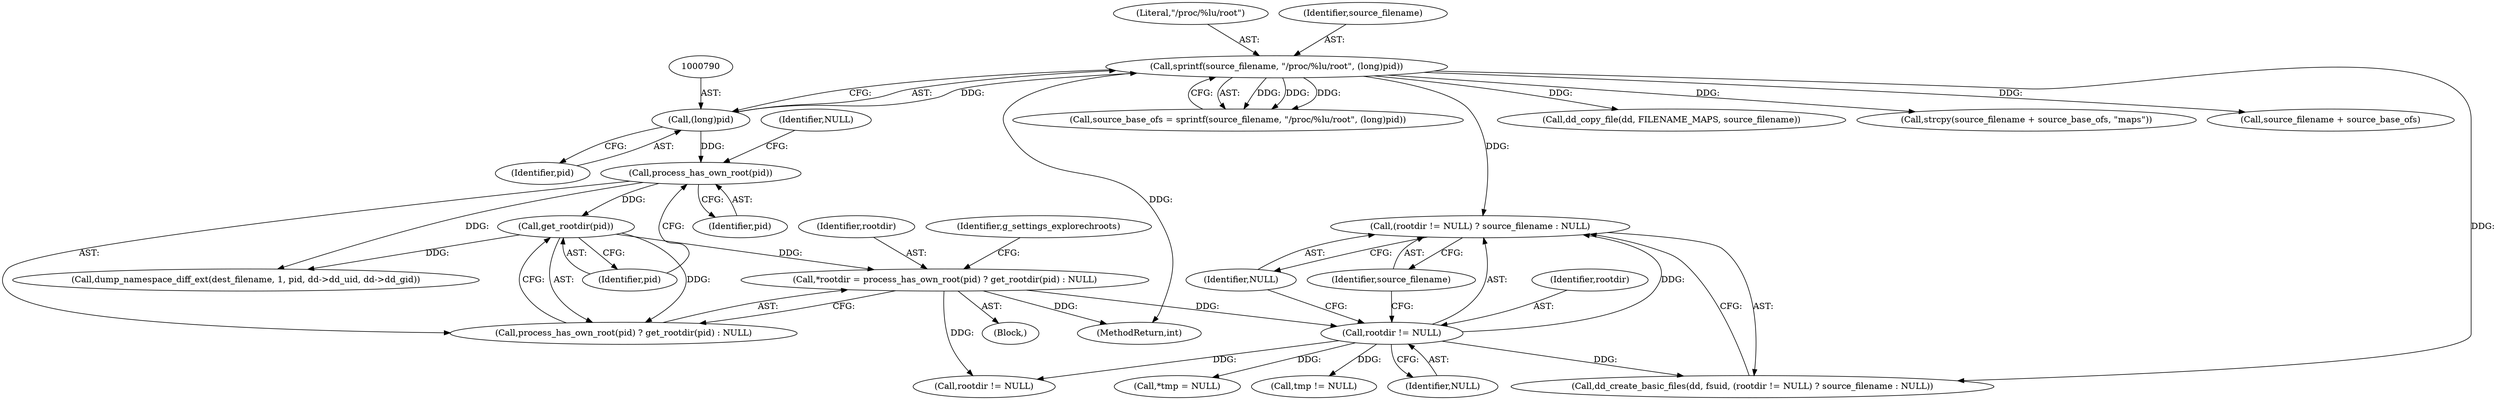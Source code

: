 digraph "0_abrt_3c1b60cfa62d39e5fff5a53a5bc53dae189e740e@pointer" {
"1000811" [label="(Call,(rootdir != NULL) ? source_filename : NULL)"];
"1000786" [label="(Call,sprintf(source_filename, \"/proc/%lu/root\", (long)pid))"];
"1000789" [label="(Call,(long)pid)"];
"1000812" [label="(Call,rootdir != NULL)"];
"1000797" [label="(Call,*rootdir = process_has_own_root(pid) ? get_rootdir(pid) : NULL)"];
"1000802" [label="(Call,get_rootdir(pid))"];
"1000800" [label="(Call,process_has_own_root(pid))"];
"1000788" [label="(Literal,\"/proc/%lu/root\")"];
"1000799" [label="(Call,process_has_own_root(pid) ? get_rootdir(pid) : NULL)"];
"1000803" [label="(Identifier,pid)"];
"1000781" [label="(Block,)"];
"1000801" [label="(Identifier,pid)"];
"1000784" [label="(Call,source_base_ofs = sprintf(source_filename, \"/proc/%lu/root\", (long)pid))"];
"1000789" [label="(Call,(long)pid)"];
"1000816" [label="(Identifier,NULL)"];
"1000813" [label="(Identifier,rootdir)"];
"1000815" [label="(Identifier,source_filename)"];
"1000811" [label="(Call,(rootdir != NULL) ? source_filename : NULL)"];
"1000800" [label="(Call,process_has_own_root(pid))"];
"1000895" [label="(Call,dump_namespace_diff_ext(dest_filename, 1, pid, dd->dd_uid, dd->dd_gid))"];
"1000798" [label="(Identifier,rootdir)"];
"1000917" [label="(Call,tmp != NULL)"];
"1000814" [label="(Identifier,NULL)"];
"1000806" [label="(Identifier,g_settings_explorechroots)"];
"1000804" [label="(Identifier,NULL)"];
"1000802" [label="(Call,get_rootdir(pid))"];
"1000808" [label="(Call,dd_create_basic_files(dd, fsuid, (rootdir != NULL) ? source_filename : NULL))"];
"1000844" [label="(Call,dd_copy_file(dd, FILENAME_MAPS, source_filename))"];
"1000797" [label="(Call,*rootdir = process_has_own_root(pid) ? get_rootdir(pid) : NULL)"];
"1000908" [label="(Call,*tmp = NULL)"];
"1000786" [label="(Call,sprintf(source_filename, \"/proc/%lu/root\", (long)pid))"];
"1000839" [label="(Call,strcpy(source_filename + source_base_ofs, \"maps\"))"];
"1000840" [label="(Call,source_filename + source_base_ofs)"];
"1000812" [label="(Call,rootdir != NULL)"];
"1000787" [label="(Identifier,source_filename)"];
"1000950" [label="(Call,rootdir != NULL)"];
"1000791" [label="(Identifier,pid)"];
"1001445" [label="(MethodReturn,int)"];
"1000811" -> "1000808"  [label="AST: "];
"1000811" -> "1000815"  [label="CFG: "];
"1000811" -> "1000816"  [label="CFG: "];
"1000812" -> "1000811"  [label="AST: "];
"1000815" -> "1000811"  [label="AST: "];
"1000816" -> "1000811"  [label="AST: "];
"1000808" -> "1000811"  [label="CFG: "];
"1000786" -> "1000811"  [label="DDG: "];
"1000812" -> "1000811"  [label="DDG: "];
"1000786" -> "1000784"  [label="AST: "];
"1000786" -> "1000789"  [label="CFG: "];
"1000787" -> "1000786"  [label="AST: "];
"1000788" -> "1000786"  [label="AST: "];
"1000789" -> "1000786"  [label="AST: "];
"1000784" -> "1000786"  [label="CFG: "];
"1000786" -> "1001445"  [label="DDG: "];
"1000786" -> "1000784"  [label="DDG: "];
"1000786" -> "1000784"  [label="DDG: "];
"1000786" -> "1000784"  [label="DDG: "];
"1000789" -> "1000786"  [label="DDG: "];
"1000786" -> "1000808"  [label="DDG: "];
"1000786" -> "1000839"  [label="DDG: "];
"1000786" -> "1000840"  [label="DDG: "];
"1000786" -> "1000844"  [label="DDG: "];
"1000789" -> "1000791"  [label="CFG: "];
"1000790" -> "1000789"  [label="AST: "];
"1000791" -> "1000789"  [label="AST: "];
"1000789" -> "1000800"  [label="DDG: "];
"1000812" -> "1000814"  [label="CFG: "];
"1000813" -> "1000812"  [label="AST: "];
"1000814" -> "1000812"  [label="AST: "];
"1000815" -> "1000812"  [label="CFG: "];
"1000816" -> "1000812"  [label="CFG: "];
"1000812" -> "1000808"  [label="DDG: "];
"1000797" -> "1000812"  [label="DDG: "];
"1000812" -> "1000908"  [label="DDG: "];
"1000812" -> "1000917"  [label="DDG: "];
"1000812" -> "1000950"  [label="DDG: "];
"1000797" -> "1000781"  [label="AST: "];
"1000797" -> "1000799"  [label="CFG: "];
"1000798" -> "1000797"  [label="AST: "];
"1000799" -> "1000797"  [label="AST: "];
"1000806" -> "1000797"  [label="CFG: "];
"1000797" -> "1001445"  [label="DDG: "];
"1000802" -> "1000797"  [label="DDG: "];
"1000797" -> "1000950"  [label="DDG: "];
"1000802" -> "1000799"  [label="AST: "];
"1000802" -> "1000803"  [label="CFG: "];
"1000803" -> "1000802"  [label="AST: "];
"1000799" -> "1000802"  [label="CFG: "];
"1000802" -> "1000799"  [label="DDG: "];
"1000800" -> "1000802"  [label="DDG: "];
"1000802" -> "1000895"  [label="DDG: "];
"1000800" -> "1000799"  [label="AST: "];
"1000800" -> "1000801"  [label="CFG: "];
"1000801" -> "1000800"  [label="AST: "];
"1000803" -> "1000800"  [label="CFG: "];
"1000804" -> "1000800"  [label="CFG: "];
"1000800" -> "1000895"  [label="DDG: "];
}
